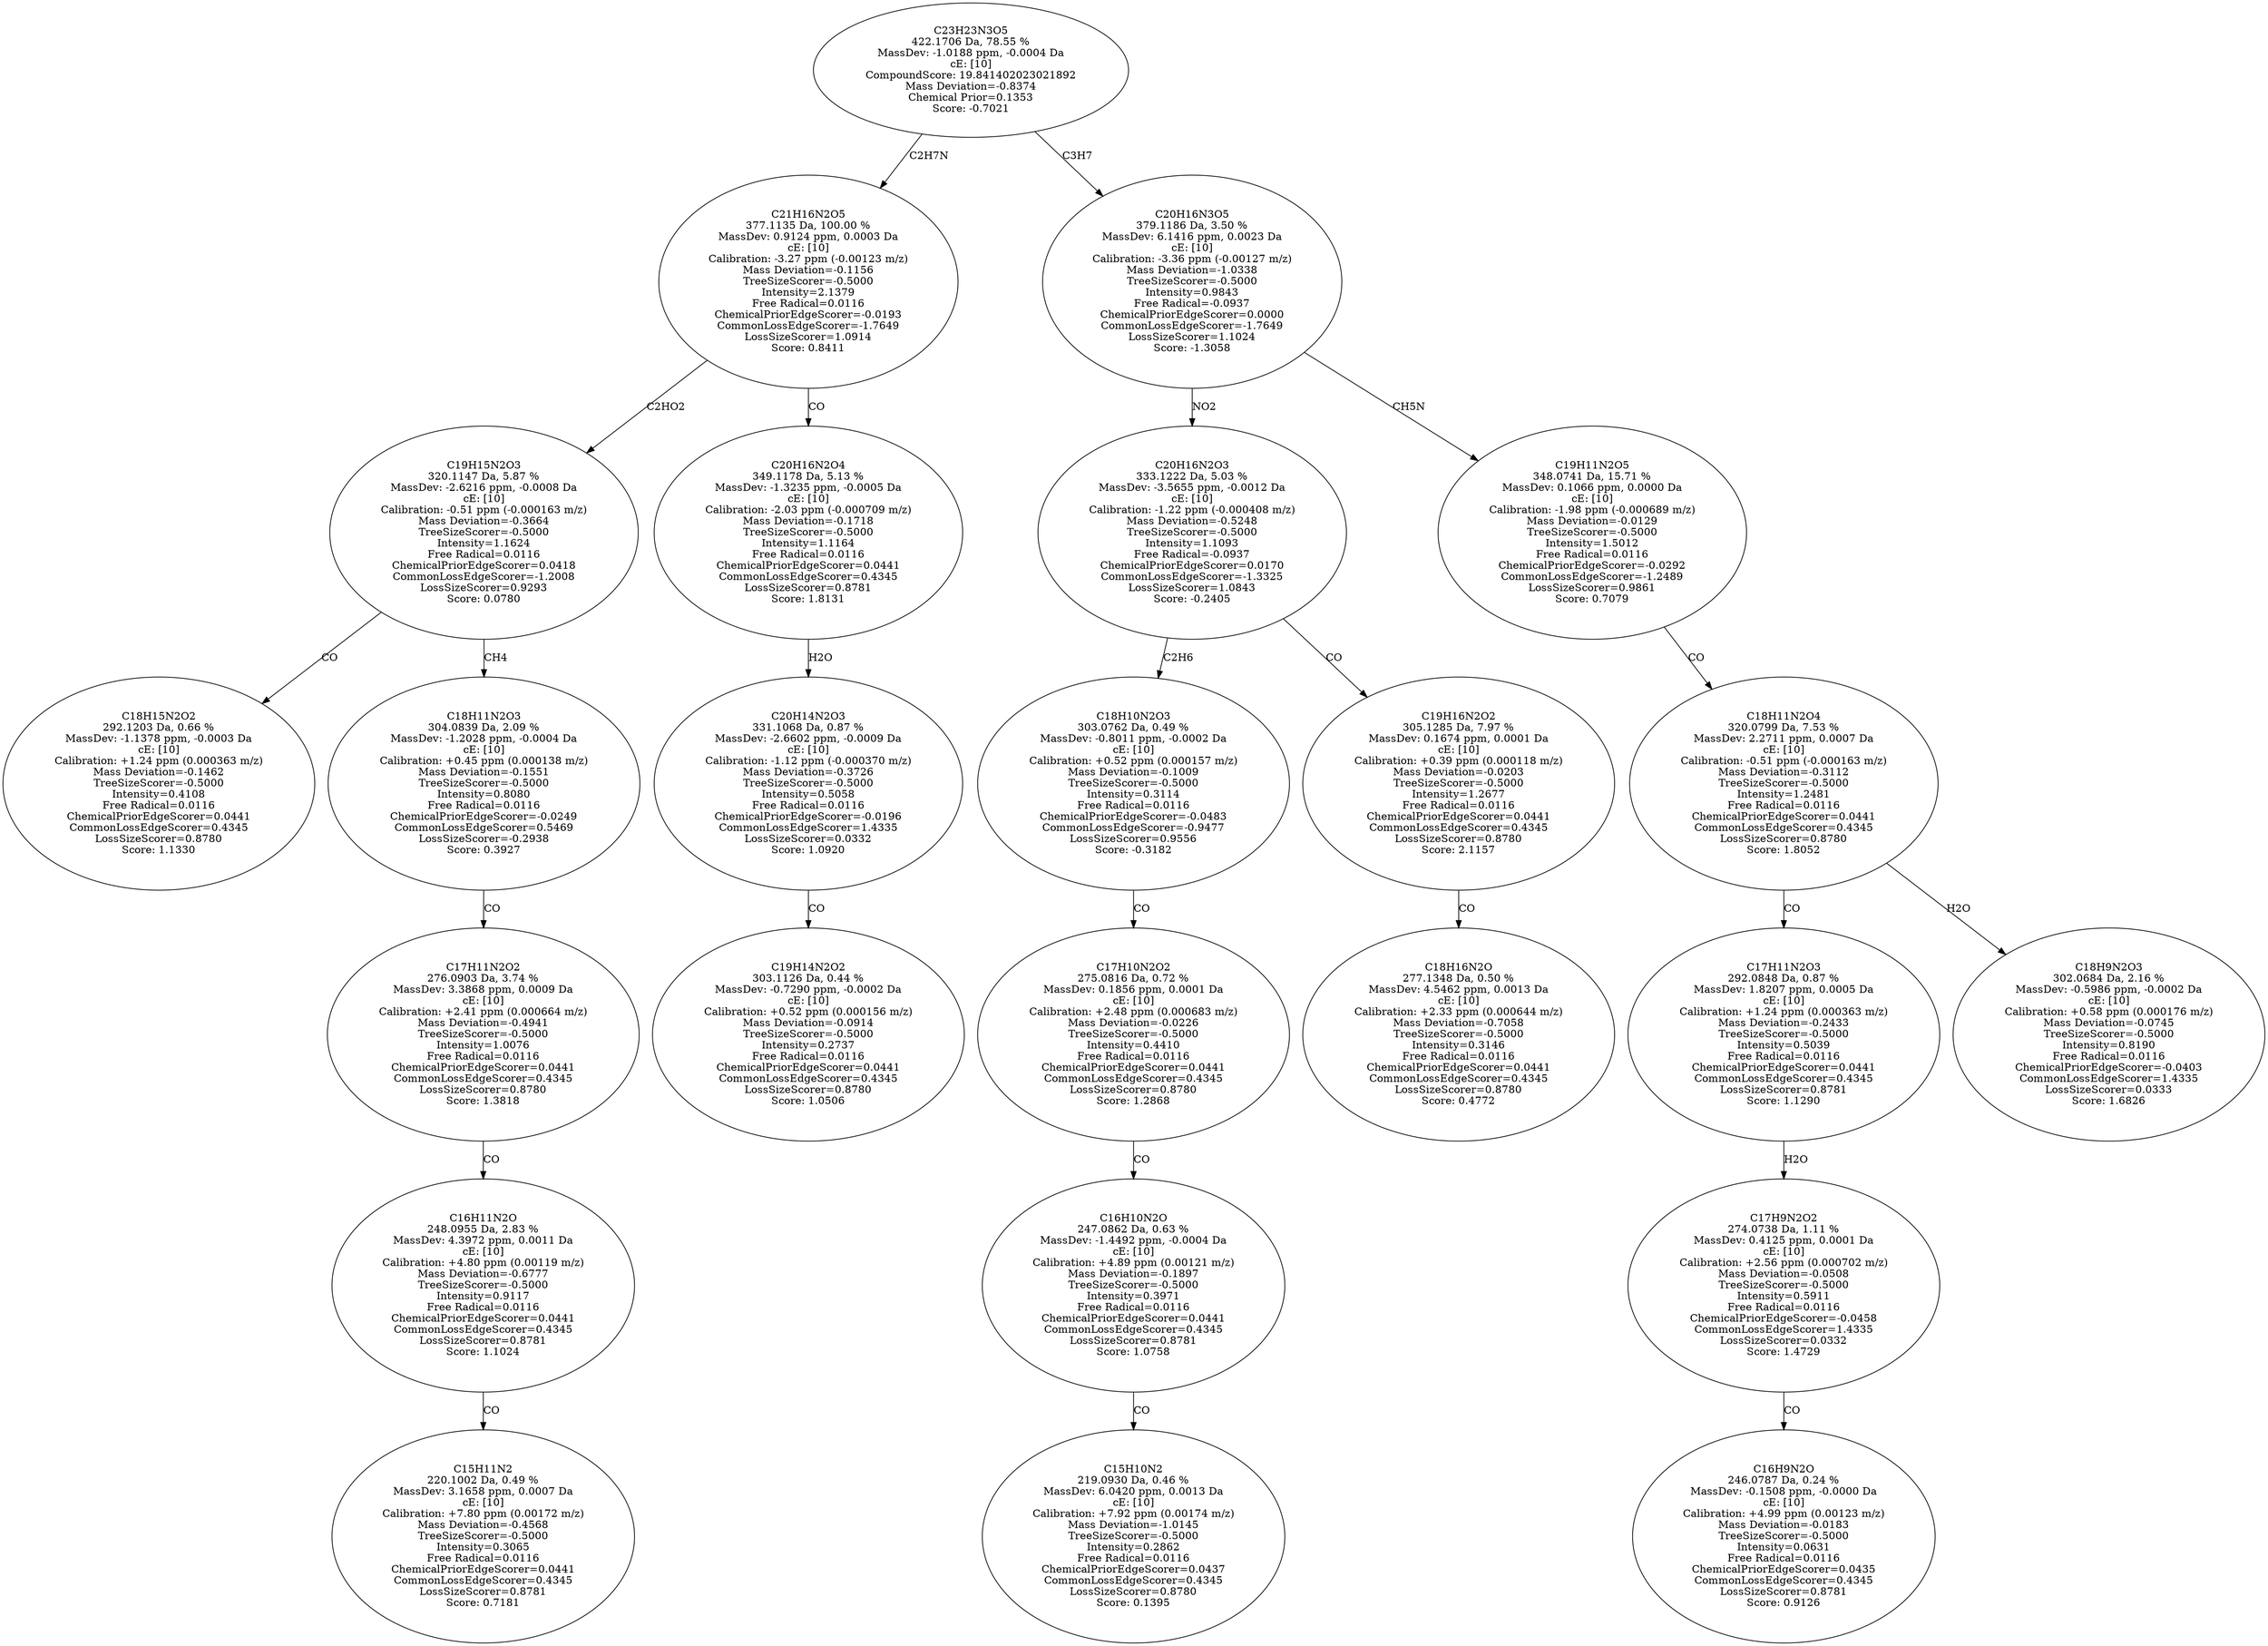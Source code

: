 strict digraph {
v1 [label="C18H15N2O2\n292.1203 Da, 0.66 %\nMassDev: -1.1378 ppm, -0.0003 Da\ncE: [10]\nCalibration: +1.24 ppm (0.000363 m/z)\nMass Deviation=-0.1462\nTreeSizeScorer=-0.5000\nIntensity=0.4108\nFree Radical=0.0116\nChemicalPriorEdgeScorer=0.0441\nCommonLossEdgeScorer=0.4345\nLossSizeScorer=0.8780\nScore: 1.1330"];
v2 [label="C15H11N2\n220.1002 Da, 0.49 %\nMassDev: 3.1658 ppm, 0.0007 Da\ncE: [10]\nCalibration: +7.80 ppm (0.00172 m/z)\nMass Deviation=-0.4568\nTreeSizeScorer=-0.5000\nIntensity=0.3065\nFree Radical=0.0116\nChemicalPriorEdgeScorer=0.0441\nCommonLossEdgeScorer=0.4345\nLossSizeScorer=0.8781\nScore: 0.7181"];
v3 [label="C16H11N2O\n248.0955 Da, 2.83 %\nMassDev: 4.3972 ppm, 0.0011 Da\ncE: [10]\nCalibration: +4.80 ppm (0.00119 m/z)\nMass Deviation=-0.6777\nTreeSizeScorer=-0.5000\nIntensity=0.9117\nFree Radical=0.0116\nChemicalPriorEdgeScorer=0.0441\nCommonLossEdgeScorer=0.4345\nLossSizeScorer=0.8781\nScore: 1.1024"];
v4 [label="C17H11N2O2\n276.0903 Da, 3.74 %\nMassDev: 3.3868 ppm, 0.0009 Da\ncE: [10]\nCalibration: +2.41 ppm (0.000664 m/z)\nMass Deviation=-0.4941\nTreeSizeScorer=-0.5000\nIntensity=1.0076\nFree Radical=0.0116\nChemicalPriorEdgeScorer=0.0441\nCommonLossEdgeScorer=0.4345\nLossSizeScorer=0.8780\nScore: 1.3818"];
v5 [label="C18H11N2O3\n304.0839 Da, 2.09 %\nMassDev: -1.2028 ppm, -0.0004 Da\ncE: [10]\nCalibration: +0.45 ppm (0.000138 m/z)\nMass Deviation=-0.1551\nTreeSizeScorer=-0.5000\nIntensity=0.8080\nFree Radical=0.0116\nChemicalPriorEdgeScorer=-0.0249\nCommonLossEdgeScorer=0.5469\nLossSizeScorer=-0.2938\nScore: 0.3927"];
v6 [label="C19H15N2O3\n320.1147 Da, 5.87 %\nMassDev: -2.6216 ppm, -0.0008 Da\ncE: [10]\nCalibration: -0.51 ppm (-0.000163 m/z)\nMass Deviation=-0.3664\nTreeSizeScorer=-0.5000\nIntensity=1.1624\nFree Radical=0.0116\nChemicalPriorEdgeScorer=0.0418\nCommonLossEdgeScorer=-1.2008\nLossSizeScorer=0.9293\nScore: 0.0780"];
v7 [label="C19H14N2O2\n303.1126 Da, 0.44 %\nMassDev: -0.7290 ppm, -0.0002 Da\ncE: [10]\nCalibration: +0.52 ppm (0.000156 m/z)\nMass Deviation=-0.0914\nTreeSizeScorer=-0.5000\nIntensity=0.2737\nFree Radical=0.0116\nChemicalPriorEdgeScorer=0.0441\nCommonLossEdgeScorer=0.4345\nLossSizeScorer=0.8780\nScore: 1.0506"];
v8 [label="C20H14N2O3\n331.1068 Da, 0.87 %\nMassDev: -2.6602 ppm, -0.0009 Da\ncE: [10]\nCalibration: -1.12 ppm (-0.000370 m/z)\nMass Deviation=-0.3726\nTreeSizeScorer=-0.5000\nIntensity=0.5058\nFree Radical=0.0116\nChemicalPriorEdgeScorer=-0.0196\nCommonLossEdgeScorer=1.4335\nLossSizeScorer=0.0332\nScore: 1.0920"];
v9 [label="C20H16N2O4\n349.1178 Da, 5.13 %\nMassDev: -1.3235 ppm, -0.0005 Da\ncE: [10]\nCalibration: -2.03 ppm (-0.000709 m/z)\nMass Deviation=-0.1718\nTreeSizeScorer=-0.5000\nIntensity=1.1164\nFree Radical=0.0116\nChemicalPriorEdgeScorer=0.0441\nCommonLossEdgeScorer=0.4345\nLossSizeScorer=0.8781\nScore: 1.8131"];
v10 [label="C21H16N2O5\n377.1135 Da, 100.00 %\nMassDev: 0.9124 ppm, 0.0003 Da\ncE: [10]\nCalibration: -3.27 ppm (-0.00123 m/z)\nMass Deviation=-0.1156\nTreeSizeScorer=-0.5000\nIntensity=2.1379\nFree Radical=0.0116\nChemicalPriorEdgeScorer=-0.0193\nCommonLossEdgeScorer=-1.7649\nLossSizeScorer=1.0914\nScore: 0.8411"];
v11 [label="C15H10N2\n219.0930 Da, 0.46 %\nMassDev: 6.0420 ppm, 0.0013 Da\ncE: [10]\nCalibration: +7.92 ppm (0.00174 m/z)\nMass Deviation=-1.0145\nTreeSizeScorer=-0.5000\nIntensity=0.2862\nFree Radical=0.0116\nChemicalPriorEdgeScorer=0.0437\nCommonLossEdgeScorer=0.4345\nLossSizeScorer=0.8780\nScore: 0.1395"];
v12 [label="C16H10N2O\n247.0862 Da, 0.63 %\nMassDev: -1.4492 ppm, -0.0004 Da\ncE: [10]\nCalibration: +4.89 ppm (0.00121 m/z)\nMass Deviation=-0.1897\nTreeSizeScorer=-0.5000\nIntensity=0.3971\nFree Radical=0.0116\nChemicalPriorEdgeScorer=0.0441\nCommonLossEdgeScorer=0.4345\nLossSizeScorer=0.8781\nScore: 1.0758"];
v13 [label="C17H10N2O2\n275.0816 Da, 0.72 %\nMassDev: 0.1856 ppm, 0.0001 Da\ncE: [10]\nCalibration: +2.48 ppm (0.000683 m/z)\nMass Deviation=-0.0226\nTreeSizeScorer=-0.5000\nIntensity=0.4410\nFree Radical=0.0116\nChemicalPriorEdgeScorer=0.0441\nCommonLossEdgeScorer=0.4345\nLossSizeScorer=0.8780\nScore: 1.2868"];
v14 [label="C18H10N2O3\n303.0762 Da, 0.49 %\nMassDev: -0.8011 ppm, -0.0002 Da\ncE: [10]\nCalibration: +0.52 ppm (0.000157 m/z)\nMass Deviation=-0.1009\nTreeSizeScorer=-0.5000\nIntensity=0.3114\nFree Radical=0.0116\nChemicalPriorEdgeScorer=-0.0483\nCommonLossEdgeScorer=-0.9477\nLossSizeScorer=0.9556\nScore: -0.3182"];
v15 [label="C18H16N2O\n277.1348 Da, 0.50 %\nMassDev: 4.5462 ppm, 0.0013 Da\ncE: [10]\nCalibration: +2.33 ppm (0.000644 m/z)\nMass Deviation=-0.7058\nTreeSizeScorer=-0.5000\nIntensity=0.3146\nFree Radical=0.0116\nChemicalPriorEdgeScorer=0.0441\nCommonLossEdgeScorer=0.4345\nLossSizeScorer=0.8780\nScore: 0.4772"];
v16 [label="C19H16N2O2\n305.1285 Da, 7.97 %\nMassDev: 0.1674 ppm, 0.0001 Da\ncE: [10]\nCalibration: +0.39 ppm (0.000118 m/z)\nMass Deviation=-0.0203\nTreeSizeScorer=-0.5000\nIntensity=1.2677\nFree Radical=0.0116\nChemicalPriorEdgeScorer=0.0441\nCommonLossEdgeScorer=0.4345\nLossSizeScorer=0.8780\nScore: 2.1157"];
v17 [label="C20H16N2O3\n333.1222 Da, 5.03 %\nMassDev: -3.5655 ppm, -0.0012 Da\ncE: [10]\nCalibration: -1.22 ppm (-0.000408 m/z)\nMass Deviation=-0.5248\nTreeSizeScorer=-0.5000\nIntensity=1.1093\nFree Radical=-0.0937\nChemicalPriorEdgeScorer=0.0170\nCommonLossEdgeScorer=-1.3325\nLossSizeScorer=1.0843\nScore: -0.2405"];
v18 [label="C16H9N2O\n246.0787 Da, 0.24 %\nMassDev: -0.1508 ppm, -0.0000 Da\ncE: [10]\nCalibration: +4.99 ppm (0.00123 m/z)\nMass Deviation=-0.0183\nTreeSizeScorer=-0.5000\nIntensity=0.0631\nFree Radical=0.0116\nChemicalPriorEdgeScorer=0.0435\nCommonLossEdgeScorer=0.4345\nLossSizeScorer=0.8781\nScore: 0.9126"];
v19 [label="C17H9N2O2\n274.0738 Da, 1.11 %\nMassDev: 0.4125 ppm, 0.0001 Da\ncE: [10]\nCalibration: +2.56 ppm (0.000702 m/z)\nMass Deviation=-0.0508\nTreeSizeScorer=-0.5000\nIntensity=0.5911\nFree Radical=0.0116\nChemicalPriorEdgeScorer=-0.0458\nCommonLossEdgeScorer=1.4335\nLossSizeScorer=0.0332\nScore: 1.4729"];
v20 [label="C17H11N2O3\n292.0848 Da, 0.87 %\nMassDev: 1.8207 ppm, 0.0005 Da\ncE: [10]\nCalibration: +1.24 ppm (0.000363 m/z)\nMass Deviation=-0.2433\nTreeSizeScorer=-0.5000\nIntensity=0.5039\nFree Radical=0.0116\nChemicalPriorEdgeScorer=0.0441\nCommonLossEdgeScorer=0.4345\nLossSizeScorer=0.8781\nScore: 1.1290"];
v21 [label="C18H9N2O3\n302.0684 Da, 2.16 %\nMassDev: -0.5986 ppm, -0.0002 Da\ncE: [10]\nCalibration: +0.58 ppm (0.000176 m/z)\nMass Deviation=-0.0745\nTreeSizeScorer=-0.5000\nIntensity=0.8190\nFree Radical=0.0116\nChemicalPriorEdgeScorer=-0.0403\nCommonLossEdgeScorer=1.4335\nLossSizeScorer=0.0333\nScore: 1.6826"];
v22 [label="C18H11N2O4\n320.0799 Da, 7.53 %\nMassDev: 2.2711 ppm, 0.0007 Da\ncE: [10]\nCalibration: -0.51 ppm (-0.000163 m/z)\nMass Deviation=-0.3112\nTreeSizeScorer=-0.5000\nIntensity=1.2481\nFree Radical=0.0116\nChemicalPriorEdgeScorer=0.0441\nCommonLossEdgeScorer=0.4345\nLossSizeScorer=0.8780\nScore: 1.8052"];
v23 [label="C19H11N2O5\n348.0741 Da, 15.71 %\nMassDev: 0.1066 ppm, 0.0000 Da\ncE: [10]\nCalibration: -1.98 ppm (-0.000689 m/z)\nMass Deviation=-0.0129\nTreeSizeScorer=-0.5000\nIntensity=1.5012\nFree Radical=0.0116\nChemicalPriorEdgeScorer=-0.0292\nCommonLossEdgeScorer=-1.2489\nLossSizeScorer=0.9861\nScore: 0.7079"];
v24 [label="C20H16N3O5\n379.1186 Da, 3.50 %\nMassDev: 6.1416 ppm, 0.0023 Da\ncE: [10]\nCalibration: -3.36 ppm (-0.00127 m/z)\nMass Deviation=-1.0338\nTreeSizeScorer=-0.5000\nIntensity=0.9843\nFree Radical=-0.0937\nChemicalPriorEdgeScorer=0.0000\nCommonLossEdgeScorer=-1.7649\nLossSizeScorer=1.1024\nScore: -1.3058"];
v25 [label="C23H23N3O5\n422.1706 Da, 78.55 %\nMassDev: -1.0188 ppm, -0.0004 Da\ncE: [10]\nCompoundScore: 19.841402023021892\nMass Deviation=-0.8374\nChemical Prior=0.1353\nScore: -0.7021"];
v6 -> v1 [label="CO"];
v3 -> v2 [label="CO"];
v4 -> v3 [label="CO"];
v5 -> v4 [label="CO"];
v6 -> v5 [label="CH4"];
v10 -> v6 [label="C2HO2"];
v8 -> v7 [label="CO"];
v9 -> v8 [label="H2O"];
v10 -> v9 [label="CO"];
v25 -> v10 [label="C2H7N"];
v12 -> v11 [label="CO"];
v13 -> v12 [label="CO"];
v14 -> v13 [label="CO"];
v17 -> v14 [label="C2H6"];
v16 -> v15 [label="CO"];
v17 -> v16 [label="CO"];
v24 -> v17 [label="NO2"];
v19 -> v18 [label="CO"];
v20 -> v19 [label="H2O"];
v22 -> v20 [label="CO"];
v22 -> v21 [label="H2O"];
v23 -> v22 [label="CO"];
v24 -> v23 [label="CH5N"];
v25 -> v24 [label="C3H7"];
}